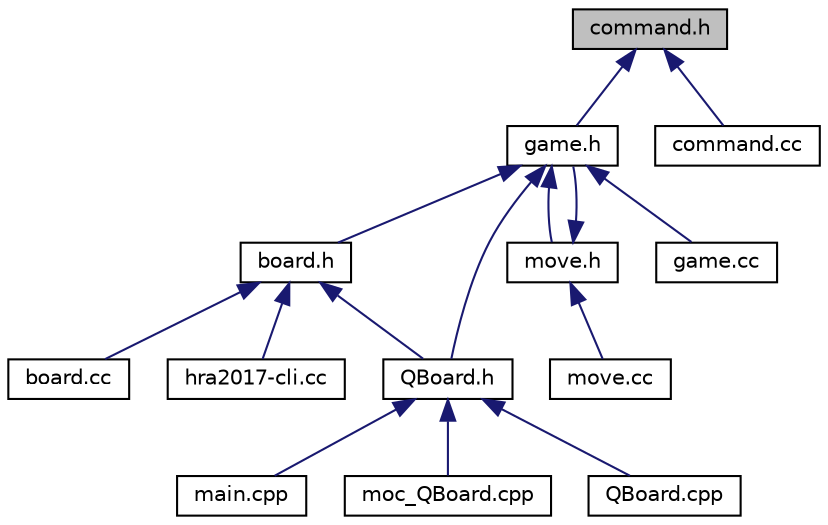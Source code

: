 digraph "command.h"
{
  edge [fontname="Helvetica",fontsize="10",labelfontname="Helvetica",labelfontsize="10"];
  node [fontname="Helvetica",fontsize="10",shape=record];
  Node8 [label="command.h",height=0.2,width=0.4,color="black", fillcolor="grey75", style="filled", fontcolor="black"];
  Node8 -> Node9 [dir="back",color="midnightblue",fontsize="10",style="solid",fontname="Helvetica"];
  Node9 [label="game.h",height=0.2,width=0.4,color="black", fillcolor="white", style="filled",URL="$game_8h.html",tooltip="Game interface. "];
  Node9 -> Node10 [dir="back",color="midnightblue",fontsize="10",style="solid",fontname="Helvetica"];
  Node10 [label="board.h",height=0.2,width=0.4,color="black", fillcolor="white", style="filled",URL="$board_8h.html",tooltip="Board interface. "];
  Node10 -> Node11 [dir="back",color="midnightblue",fontsize="10",style="solid",fontname="Helvetica"];
  Node11 [label="board.cc",height=0.2,width=0.4,color="black", fillcolor="white", style="filled",URL="$board_8cc.html",tooltip="Board implementation. "];
  Node10 -> Node12 [dir="back",color="midnightblue",fontsize="10",style="solid",fontname="Helvetica"];
  Node12 [label="hra2017-cli.cc",height=0.2,width=0.4,color="black", fillcolor="white", style="filled",URL="$hra2017-cli_8cc.html",tooltip="Implementation of command line version of Solitaire - hra2017-cli. "];
  Node10 -> Node13 [dir="back",color="midnightblue",fontsize="10",style="solid",fontname="Helvetica"];
  Node13 [label="QBoard.h",height=0.2,width=0.4,color="black", fillcolor="white", style="filled",URL="$QBoard_8h.html"];
  Node13 -> Node14 [dir="back",color="midnightblue",fontsize="10",style="solid",fontname="Helvetica"];
  Node14 [label="main.cpp",height=0.2,width=0.4,color="black", fillcolor="white", style="filled",URL="$main_8cpp.html"];
  Node13 -> Node15 [dir="back",color="midnightblue",fontsize="10",style="solid",fontname="Helvetica"];
  Node15 [label="moc_QBoard.cpp",height=0.2,width=0.4,color="black", fillcolor="white", style="filled",URL="$moc__QBoard_8cpp.html"];
  Node13 -> Node16 [dir="back",color="midnightblue",fontsize="10",style="solid",fontname="Helvetica"];
  Node16 [label="QBoard.cpp",height=0.2,width=0.4,color="black", fillcolor="white", style="filled",URL="$QBoard_8cpp.html"];
  Node9 -> Node17 [dir="back",color="midnightblue",fontsize="10",style="solid",fontname="Helvetica"];
  Node17 [label="move.h",height=0.2,width=0.4,color="black", fillcolor="white", style="filled",URL="$move_8h.html",tooltip="Move and MoveFinder interfaces. "];
  Node17 -> Node9 [dir="back",color="midnightblue",fontsize="10",style="solid",fontname="Helvetica"];
  Node17 -> Node18 [dir="back",color="midnightblue",fontsize="10",style="solid",fontname="Helvetica"];
  Node18 [label="move.cc",height=0.2,width=0.4,color="black", fillcolor="white", style="filled",URL="$move_8cc.html",tooltip="Move and MoveFinder implementations. "];
  Node9 -> Node19 [dir="back",color="midnightblue",fontsize="10",style="solid",fontname="Helvetica"];
  Node19 [label="game.cc",height=0.2,width=0.4,color="black", fillcolor="white", style="filled",URL="$game_8cc.html",tooltip="Game implementation. "];
  Node9 -> Node13 [dir="back",color="midnightblue",fontsize="10",style="solid",fontname="Helvetica"];
  Node8 -> Node20 [dir="back",color="midnightblue",fontsize="10",style="solid",fontname="Helvetica"];
  Node20 [label="command.cc",height=0.2,width=0.4,color="black", fillcolor="white", style="filled",URL="$command_8cc.html",tooltip="Command Manager and Commands implementations. "];
}
